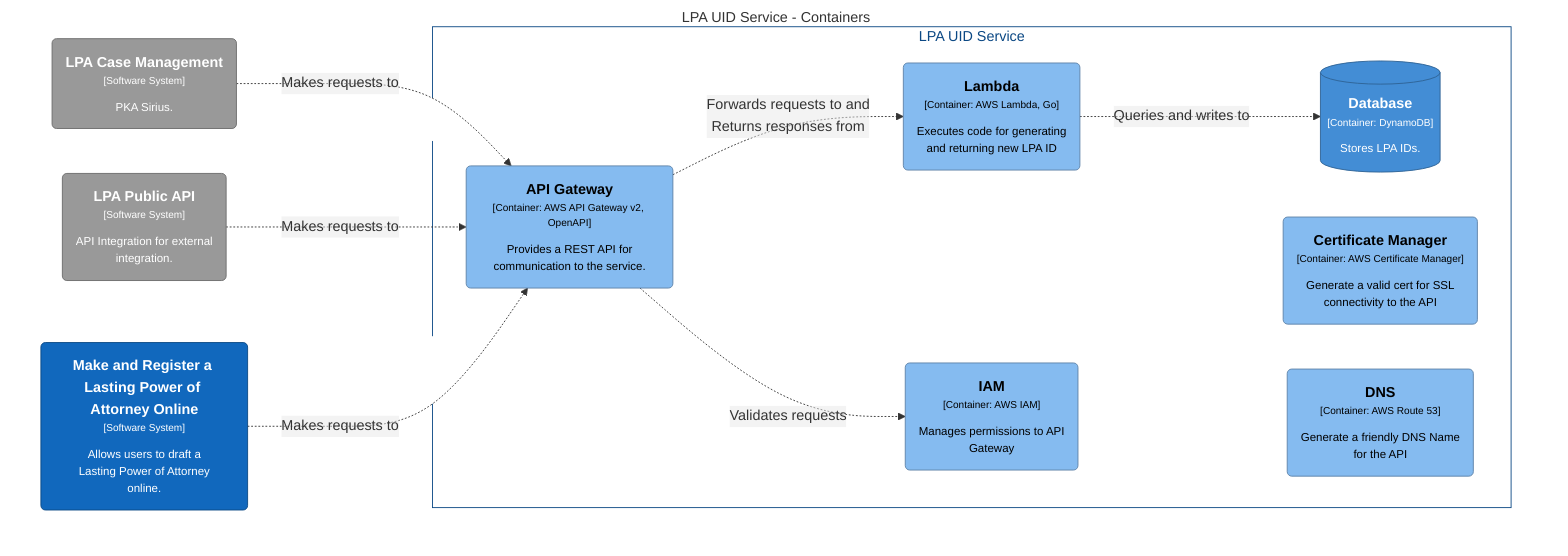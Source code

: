 graph TB
  linkStyle default fill:#ffffff

  subgraph diagram [LPA UID Service - Containers]
    style diagram fill:#ffffff,stroke:#ffffff

    6("<div style='font-weight: bold'>Make and Register a Lasting Power of Attorney Online</div><div style='font-size: 70%; margin-top: 0px'>[Software System]</div><div style='font-size: 80%; margin-top:10px'>Allows users to draft a<br />Lasting Power of Attorney<br />online.</div>")
    style 6 fill:#1168bd,stroke:#0b4884,color:#ffffff
    28("<div style='font-weight: bold'>LPA Case Management</div><div style='font-size: 70%; margin-top: 0px'>[Software System]</div><div style='font-size: 80%; margin-top:10px'>PKA Sirius.</div>")
    style 28 fill:#999999,stroke:#6b6b6b,color:#ffffff
    31("<div style='font-weight: bold'>LPA Public API</div><div style='font-size: 70%; margin-top: 0px'>[Software System]</div><div style='font-size: 80%; margin-top:10px'>API Integration for external<br />integration.</div>")
    style 31 fill:#999999,stroke:#6b6b6b,color:#ffffff

    subgraph 18 [LPA UID Service]
      style 18 fill:#ffffff,stroke:#0b4884,color:#0b4884

      19[("<div style='font-weight: bold'>Database</div><div style='font-size: 70%; margin-top: 0px'>[Container: DynamoDB]</div><div style='font-size: 80%; margin-top:10px'>Stores LPA IDs.</div>")]
      style 19 fill:#438dd5,stroke:#2e6295,color:#ffffff
      20("<div style='font-weight: bold'>Lambda</div><div style='font-size: 70%; margin-top: 0px'>[Container: AWS Lambda, Go]</div><div style='font-size: 80%; margin-top:10px'>Executes code for generating<br />and returning new LPA ID</div>")
      style 20 fill:#85bbf0,stroke:#5d82a8,color:#000000
      22("<div style='font-weight: bold'>IAM</div><div style='font-size: 70%; margin-top: 0px'>[Container: AWS IAM]</div><div style='font-size: 80%; margin-top:10px'>Manages permissions to API<br />Gateway</div>")
      style 22 fill:#85bbf0,stroke:#5d82a8,color:#000000
      23("<div style='font-weight: bold'>Certificate Manager</div><div style='font-size: 70%; margin-top: 0px'>[Container: AWS Certificate Manager]</div><div style='font-size: 80%; margin-top:10px'>Generate a valid cert for SSL<br />connectivity to the API</div>")
      style 23 fill:#85bbf0,stroke:#5d82a8,color:#000000
      24("<div style='font-weight: bold'>DNS</div><div style='font-size: 70%; margin-top: 0px'>[Container: AWS Route 53]</div><div style='font-size: 80%; margin-top:10px'>Generate a friendly DNS Name<br />for the API</div>")
      style 24 fill:#85bbf0,stroke:#5d82a8,color:#000000
      25("<div style='font-weight: bold'>API Gateway</div><div style='font-size: 70%; margin-top: 0px'>[Container: AWS API Gateway v2, OpenAPI]</div><div style='font-size: 80%; margin-top:10px'>Provides a REST API for<br />communication to the service.</div>")
      style 25 fill:#85bbf0,stroke:#5d82a8,color:#000000
    end

    20-. "<div>Queries and writes to</div><div style='font-size: 70%'></div>" .->19
    25-. "<div>Forwards requests to and<br />Returns responses from</div><div style='font-size: 70%'></div>" .->20
    25-. "<div>Validates requests</div><div style='font-size: 70%'></div>" .->22
    28-. "<div>Makes requests to</div><div style='font-size: 70%'></div>" .->25
    31-. "<div>Makes requests to</div><div style='font-size: 70%'></div>" .->25
    6-. "<div>Makes requests to</div><div style='font-size: 70%'></div>" .->25
  end